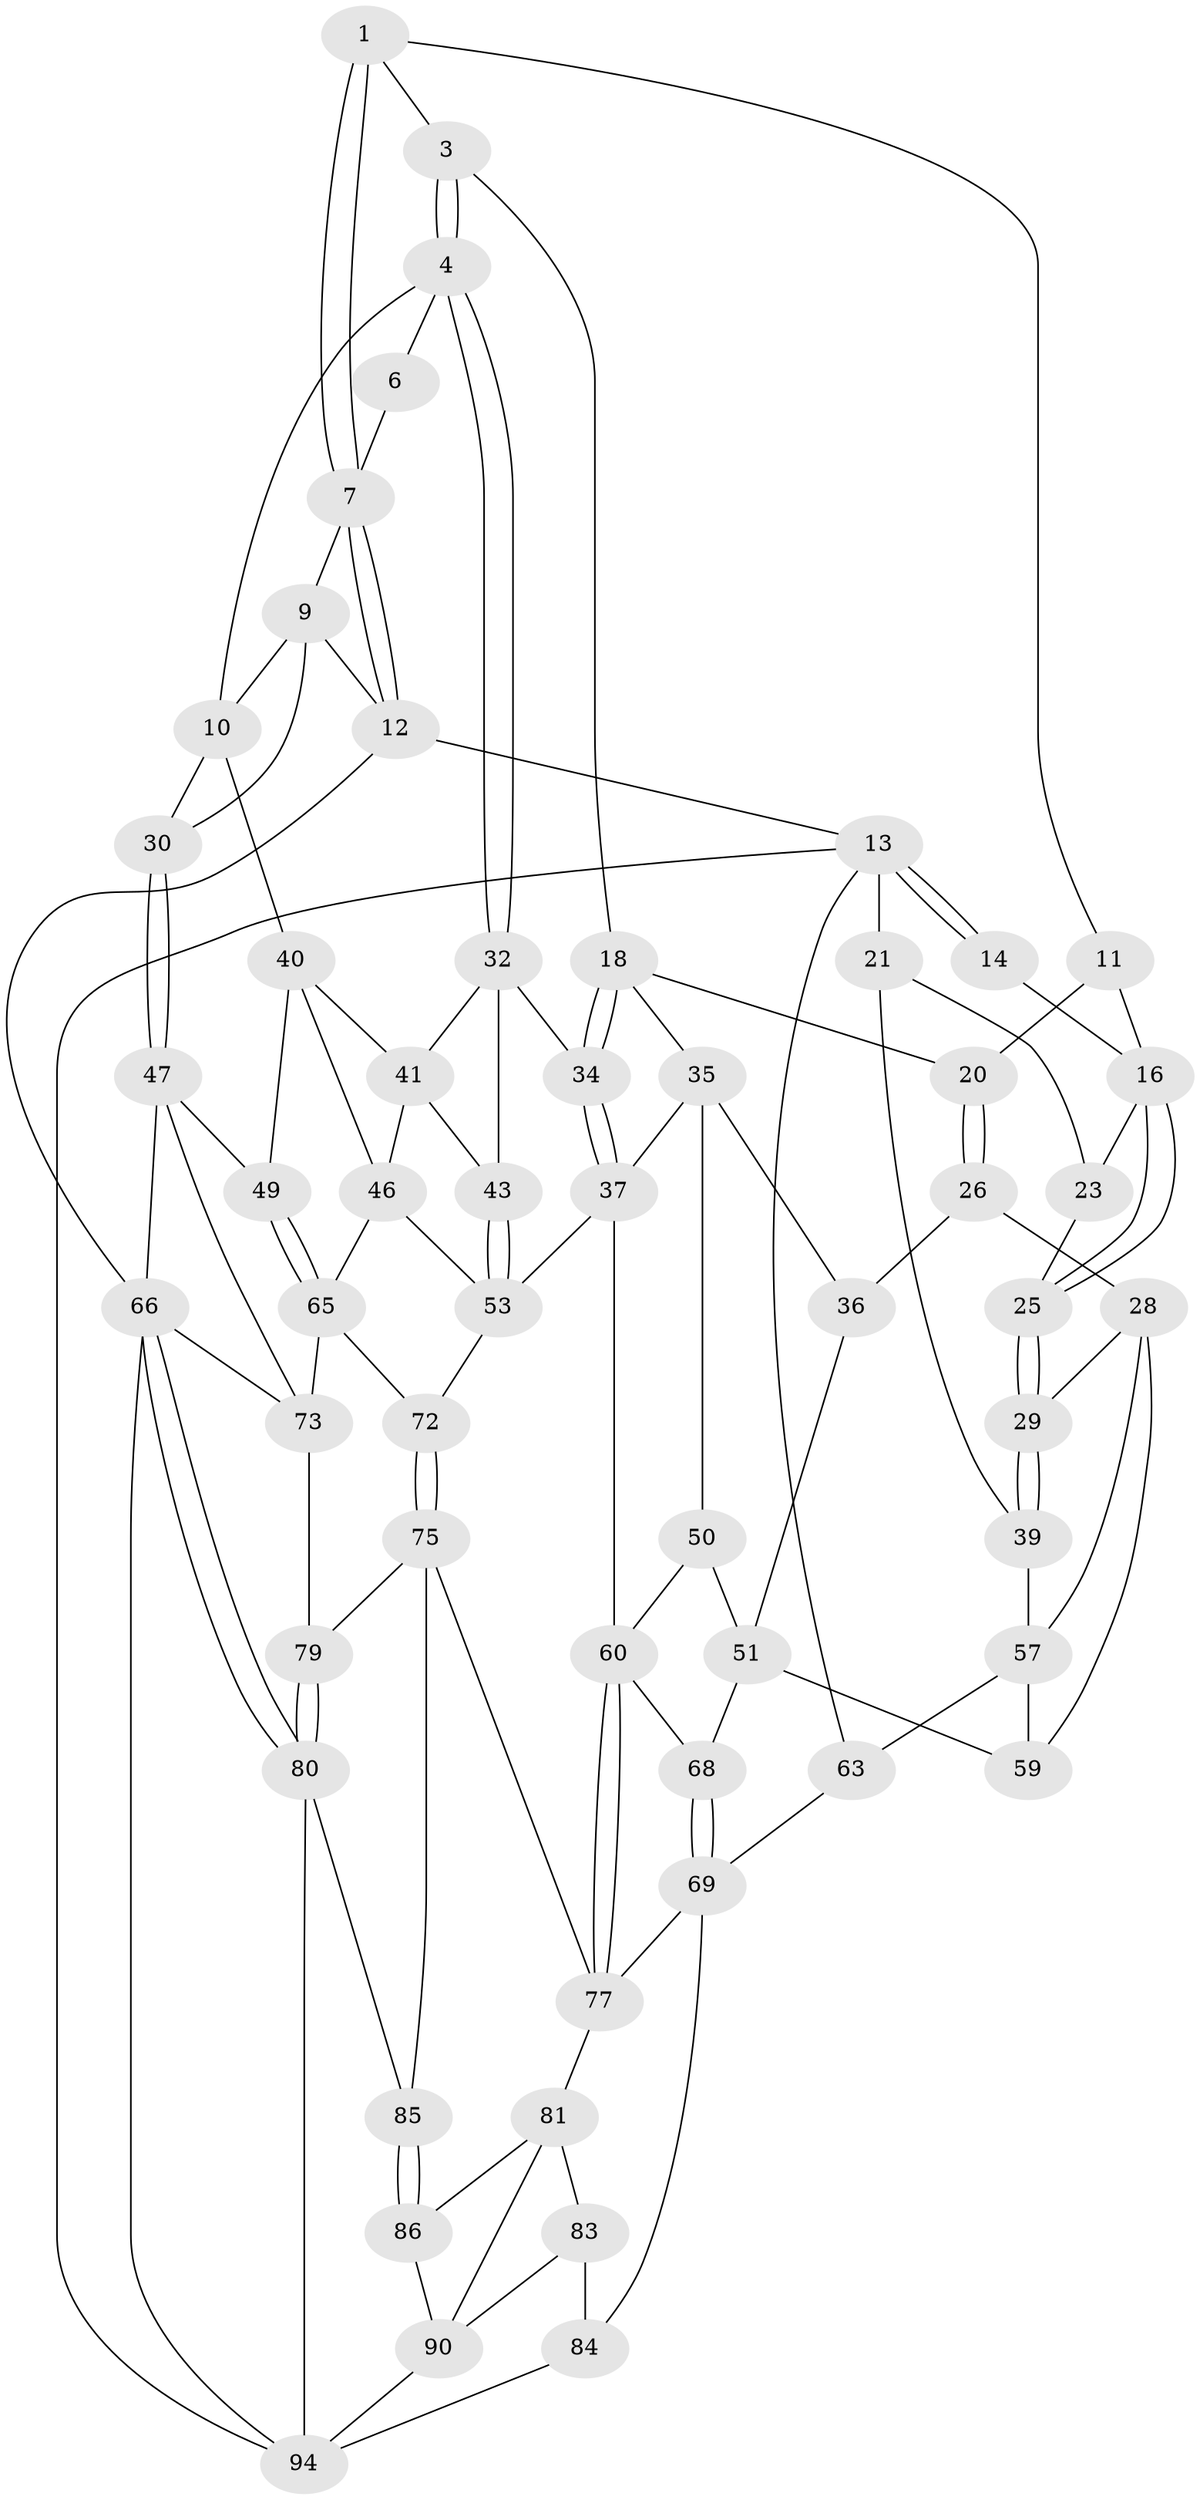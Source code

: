 // Generated by graph-tools (version 1.1) at 2025/52/02/27/25 19:52:38]
// undirected, 57 vertices, 121 edges
graph export_dot {
graph [start="1"]
  node [color=gray90,style=filled];
  1 [pos="+0.750170474337048+0",super="+2"];
  3 [pos="+0.5031541153405149+0"];
  4 [pos="+0.6340600779855466+0.15022536562751834",super="+5"];
  6 [pos="+0.7362437048214486+0.039562671680438206"];
  7 [pos="+1+0",super="+8"];
  9 [pos="+0.8153757980163691+0.10069231365323651",super="+24"];
  10 [pos="+0.7574119077048501+0.17352399784222666",super="+31"];
  11 [pos="+0.30082344822223317+0",super="+15"];
  12 [pos="+1+0"];
  13 [pos="+0+0",super="+64"];
  14 [pos="+0.16590470591618878+0"];
  16 [pos="+0.21377915671562192+0.1593909630104899",super="+17"];
  18 [pos="+0.41780810630263865+0.1746628934095919",super="+19"];
  20 [pos="+0.33981970471695955+0.1711206675561152"];
  21 [pos="+0+0.23321626466478623",super="+22"];
  23 [pos="+0.09023608245110418+0.11682033103805455"];
  25 [pos="+0.1874461519323476+0.19256869672106572"];
  26 [pos="+0.33234719947173996+0.19247132494509475",super="+27"];
  28 [pos="+0.22767618852471475+0.30378192899553524",super="+56"];
  29 [pos="+0.18237218328631352+0.20925361534538373"];
  30 [pos="+1+0.21600296157466528"];
  32 [pos="+0.6222357107026735+0.17222033932484915",super="+33"];
  34 [pos="+0.5509709370851577+0.24929923534095194"];
  35 [pos="+0.3897933513356965+0.3025577860763429",super="+38"];
  36 [pos="+0.3627468445713551+0.29890434357096607",super="+44"];
  37 [pos="+0.5330874113881168+0.2774239538851952",super="+55"];
  39 [pos="+0+0.25773052862188733"];
  40 [pos="+0.7777125263521115+0.2856240305266839",super="+45"];
  41 [pos="+0.7399074473964777+0.28983651255749976",super="+42"];
  43 [pos="+0.5947293530416855+0.2625853309167048"];
  46 [pos="+0.6964966315759455+0.32768811270297765",super="+52"];
  47 [pos="+1+0.32127452436166987",super="+48"];
  49 [pos="+0.8445448004474879+0.42638099793863915"];
  50 [pos="+0.4051893478569922+0.4487488033186514"];
  51 [pos="+0.331302419161987+0.42136593900279334",super="+58"];
  53 [pos="+0.6575164309576527+0.4454587902490249",super="+54"];
  57 [pos="+0.0646975113115026+0.32240559221664367",super="+62"];
  59 [pos="+0.18311894607452686+0.431480831355944"];
  60 [pos="+0.4693711154474042+0.5325990765117968",super="+61"];
  63 [pos="+0+0.68581677415158"];
  65 [pos="+0.792721123120771+0.4763916740171579",super="+71"];
  66 [pos="+1+1",super="+67"];
  68 [pos="+0.21757216532117207+0.5591893822820168"];
  69 [pos="+0.211686927456128+0.5879410692204063",super="+70"];
  72 [pos="+0.6914418121750847+0.6343667546791089"];
  73 [pos="+0.9308523342924625+0.5936112510959568",super="+74"];
  75 [pos="+0.6720721040337185+0.696032254155252",super="+76"];
  77 [pos="+0.4655548697221979+0.5538902989398072",super="+78"];
  79 [pos="+0.8568159936952423+0.6637664041215493"];
  80 [pos="+1+1",super="+87"];
  81 [pos="+0.39605205397099175+0.7741371151684089",super="+82"];
  83 [pos="+0.23269714768026348+0.8274229499395134",super="+92"];
  84 [pos="+0.049463077532601256+0.7613198867320408",super="+93"];
  85 [pos="+0.6584188078249873+0.7889144622071225",super="+88"];
  86 [pos="+0.45679446211159963+0.7921078121416107",super="+89"];
  90 [pos="+0.4594723668578947+1",super="+91"];
  94 [pos="+0.15391419560380654+1",super="+95"];
  1 -- 7;
  1 -- 7;
  1 -- 3;
  1 -- 11;
  3 -- 4;
  3 -- 4;
  3 -- 18;
  4 -- 32;
  4 -- 32;
  4 -- 10;
  4 -- 6;
  6 -- 7;
  7 -- 12;
  7 -- 12;
  7 -- 9;
  9 -- 10;
  9 -- 12;
  9 -- 30;
  10 -- 40;
  10 -- 30;
  11 -- 16;
  11 -- 20;
  12 -- 13;
  12 -- 66;
  13 -- 14;
  13 -- 14;
  13 -- 21 [weight=2];
  13 -- 94;
  13 -- 63;
  14 -- 16;
  16 -- 25;
  16 -- 25;
  16 -- 23;
  18 -- 34;
  18 -- 34;
  18 -- 35;
  18 -- 20;
  20 -- 26;
  20 -- 26;
  21 -- 23;
  21 -- 39;
  23 -- 25;
  25 -- 29;
  25 -- 29;
  26 -- 36 [weight=2];
  26 -- 28;
  28 -- 29;
  28 -- 57;
  28 -- 59;
  29 -- 39;
  29 -- 39;
  30 -- 47;
  30 -- 47;
  32 -- 41;
  32 -- 34;
  32 -- 43;
  34 -- 37;
  34 -- 37;
  35 -- 36;
  35 -- 50;
  35 -- 37;
  36 -- 51;
  37 -- 53;
  37 -- 60;
  39 -- 57;
  40 -- 41;
  40 -- 49;
  40 -- 46;
  41 -- 43;
  41 -- 46;
  43 -- 53;
  43 -- 53;
  46 -- 65;
  46 -- 53;
  47 -- 73;
  47 -- 49;
  47 -- 66;
  49 -- 65;
  49 -- 65;
  50 -- 51;
  50 -- 60;
  51 -- 59;
  51 -- 68;
  53 -- 72;
  57 -- 59;
  57 -- 63;
  60 -- 77;
  60 -- 77;
  60 -- 68;
  63 -- 69;
  65 -- 72;
  65 -- 73;
  66 -- 80;
  66 -- 80;
  66 -- 94;
  66 -- 73;
  68 -- 69;
  68 -- 69;
  69 -- 84;
  69 -- 77;
  72 -- 75;
  72 -- 75;
  73 -- 79;
  75 -- 79;
  75 -- 77;
  75 -- 85;
  77 -- 81;
  79 -- 80;
  79 -- 80;
  80 -- 94;
  80 -- 85;
  81 -- 86;
  81 -- 83;
  81 -- 90;
  83 -- 84 [weight=2];
  83 -- 90;
  84 -- 94;
  85 -- 86 [weight=2];
  85 -- 86;
  86 -- 90;
  90 -- 94;
}
